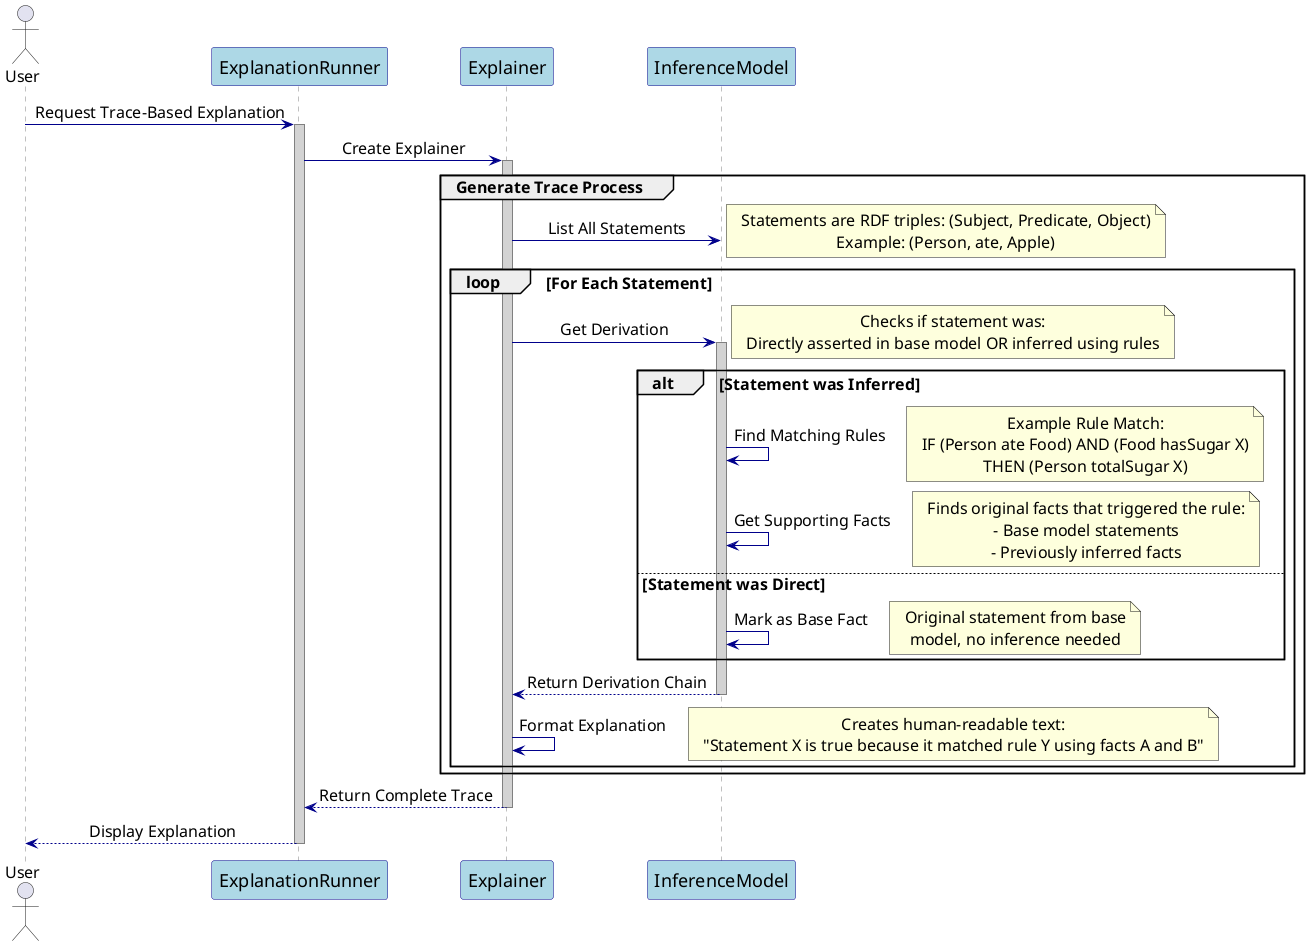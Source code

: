 @startuml Trace-Based Explanation Flow

skinparam {
    fontSize 16
    defaultFontSize 16
    defaultTextAlignment center
}

skinparam sequence {
    ParticipantBackgroundColor LightBlue
    ParticipantBorderColor DarkBlue
    ArrowColor DarkBlue
    LifeLineBorderColor Gray
    LifeLineBackgroundColor LightGray
    NoteBorderColor DarkGray
    NoteBackgroundColor LightYellow
    ParticipantFontSize 18
    ArrowFontSize 16
    NoteFontSize 16
}

actor User
participant "ExplanationRunner" as ER
participant "Explainer" as E
participant "InferenceModel" as IM

User -> ER: Request Trace-Based Explanation
activate ER

ER -> E: Create Explainer
activate E

group Generate Trace Process
    E -> IM: List All Statements
    note right
        Statements are RDF triples: (Subject, Predicate, Object)
        Example: (Person, ate, Apple)
    end note
    
    loop For Each Statement
        E -> IM: Get Derivation
        activate IM
        note right
            Checks if statement was:
            Directly asserted in base model OR inferred using rules
        end note
        
        alt Statement was Inferred
            IM -> IM: Find Matching Rules
            note right
                Example Rule Match:
                IF (Person ate Food) AND (Food hasSugar X)
                THEN (Person totalSugar X)
            end note
            
            IM -> IM: Get Supporting Facts
            note right
                Finds original facts that triggered the rule:
                - Base model statements
                - Previously inferred facts
            end note
        else Statement was Direct
            IM -> IM: Mark as Base Fact
            note right
                Original statement from base
                model, no inference needed
            end note
        end
        
        IM --> E: Return Derivation Chain
        deactivate IM
        
        E -> E: Format Explanation
        note right
            Creates human-readable text:
            "Statement X is true because it matched rule Y using facts A and B"
        end note
    end
end group

E --> ER: Return Complete Trace
deactivate E

ER --> User: Display Explanation
deactivate ER

@enduml